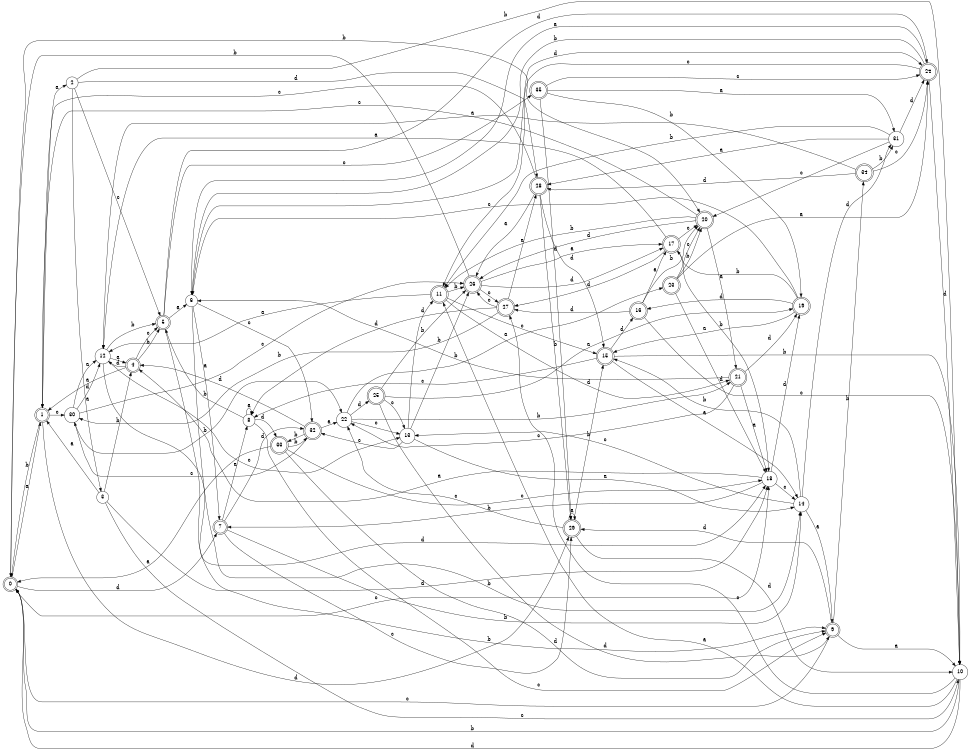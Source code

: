 digraph n29_9 {
__start0 [label="" shape="none"];

rankdir=LR;
size="8,5";

s0 [style="rounded,filled", color="black", fillcolor="white" shape="doublecircle", label="0"];
s1 [style="rounded,filled", color="black", fillcolor="white" shape="doublecircle", label="1"];
s2 [style="filled", color="black", fillcolor="white" shape="circle", label="2"];
s3 [style="filled", color="black", fillcolor="white" shape="circle", label="3"];
s4 [style="rounded,filled", color="black", fillcolor="white" shape="doublecircle", label="4"];
s5 [style="rounded,filled", color="black", fillcolor="white" shape="doublecircle", label="5"];
s6 [style="filled", color="black", fillcolor="white" shape="circle", label="6"];
s7 [style="rounded,filled", color="black", fillcolor="white" shape="doublecircle", label="7"];
s8 [style="filled", color="black", fillcolor="white" shape="circle", label="8"];
s9 [style="rounded,filled", color="black", fillcolor="white" shape="doublecircle", label="9"];
s10 [style="filled", color="black", fillcolor="white" shape="circle", label="10"];
s11 [style="rounded,filled", color="black", fillcolor="white" shape="doublecircle", label="11"];
s12 [style="filled", color="black", fillcolor="white" shape="circle", label="12"];
s13 [style="filled", color="black", fillcolor="white" shape="circle", label="13"];
s14 [style="filled", color="black", fillcolor="white" shape="circle", label="14"];
s15 [style="rounded,filled", color="black", fillcolor="white" shape="doublecircle", label="15"];
s16 [style="rounded,filled", color="black", fillcolor="white" shape="doublecircle", label="16"];
s17 [style="rounded,filled", color="black", fillcolor="white" shape="doublecircle", label="17"];
s18 [style="filled", color="black", fillcolor="white" shape="circle", label="18"];
s19 [style="rounded,filled", color="black", fillcolor="white" shape="doublecircle", label="19"];
s20 [style="rounded,filled", color="black", fillcolor="white" shape="doublecircle", label="20"];
s21 [style="rounded,filled", color="black", fillcolor="white" shape="doublecircle", label="21"];
s22 [style="filled", color="black", fillcolor="white" shape="circle", label="22"];
s23 [style="rounded,filled", color="black", fillcolor="white" shape="doublecircle", label="23"];
s24 [style="rounded,filled", color="black", fillcolor="white" shape="doublecircle", label="24"];
s25 [style="rounded,filled", color="black", fillcolor="white" shape="doublecircle", label="25"];
s26 [style="rounded,filled", color="black", fillcolor="white" shape="doublecircle", label="26"];
s27 [style="rounded,filled", color="black", fillcolor="white" shape="doublecircle", label="27"];
s28 [style="rounded,filled", color="black", fillcolor="white" shape="doublecircle", label="28"];
s29 [style="rounded,filled", color="black", fillcolor="white" shape="doublecircle", label="29"];
s30 [style="filled", color="black", fillcolor="white" shape="circle", label="30"];
s31 [style="filled", color="black", fillcolor="white" shape="circle", label="31"];
s32 [style="rounded,filled", color="black", fillcolor="white" shape="doublecircle", label="32"];
s33 [style="rounded,filled", color="black", fillcolor="white" shape="doublecircle", label="33"];
s34 [style="rounded,filled", color="black", fillcolor="white" shape="doublecircle", label="34"];
s35 [style="rounded,filled", color="black", fillcolor="white" shape="doublecircle", label="35"];
s0 -> s1 [label="a"];
s0 -> s20 [label="b"];
s0 -> s18 [label="c"];
s0 -> s7 [label="d"];
s1 -> s2 [label="a"];
s1 -> s0 [label="b"];
s1 -> s30 [label="c"];
s1 -> s29 [label="d"];
s2 -> s3 [label="a"];
s2 -> s10 [label="b"];
s2 -> s5 [label="c"];
s2 -> s28 [label="d"];
s3 -> s1 [label="a"];
s3 -> s4 [label="b"];
s3 -> s10 [label="c"];
s3 -> s18 [label="d"];
s4 -> s1 [label="a"];
s4 -> s5 [label="b"];
s4 -> s5 [label="c"];
s4 -> s12 [label="d"];
s5 -> s6 [label="a"];
s5 -> s9 [label="b"];
s5 -> s35 [label="c"];
s5 -> s24 [label="d"];
s6 -> s7 [label="a"];
s6 -> s14 [label="b"];
s6 -> s32 [label="c"];
s6 -> s24 [label="d"];
s7 -> s8 [label="a"];
s7 -> s14 [label="b"];
s7 -> s29 [label="c"];
s7 -> s32 [label="d"];
s8 -> s8 [label="a"];
s8 -> s5 [label="b"];
s8 -> s9 [label="c"];
s8 -> s33 [label="d"];
s9 -> s10 [label="a"];
s9 -> s34 [label="b"];
s9 -> s0 [label="c"];
s9 -> s29 [label="d"];
s10 -> s11 [label="a"];
s10 -> s0 [label="b"];
s10 -> s27 [label="c"];
s10 -> s0 [label="d"];
s11 -> s12 [label="a"];
s11 -> s26 [label="b"];
s11 -> s15 [label="c"];
s11 -> s21 [label="d"];
s12 -> s4 [label="a"];
s12 -> s5 [label="b"];
s12 -> s13 [label="c"];
s12 -> s18 [label="d"];
s13 -> s14 [label="a"];
s13 -> s26 [label="b"];
s13 -> s32 [label="c"];
s13 -> s11 [label="d"];
s14 -> s9 [label="a"];
s14 -> s15 [label="b"];
s14 -> s13 [label="c"];
s14 -> s31 [label="d"];
s15 -> s14 [label="a"];
s15 -> s10 [label="b"];
s15 -> s8 [label="c"];
s15 -> s16 [label="d"];
s16 -> s17 [label="a"];
s16 -> s20 [label="b"];
s16 -> s10 [label="c"];
s16 -> s27 [label="d"];
s17 -> s12 [label="a"];
s17 -> s18 [label="b"];
s17 -> s20 [label="c"];
s17 -> s27 [label="d"];
s18 -> s4 [label="a"];
s18 -> s7 [label="b"];
s18 -> s14 [label="c"];
s18 -> s19 [label="d"];
s19 -> s15 [label="a"];
s19 -> s17 [label="b"];
s19 -> s6 [label="c"];
s19 -> s16 [label="d"];
s20 -> s21 [label="a"];
s20 -> s11 [label="b"];
s20 -> s1 [label="c"];
s20 -> s26 [label="d"];
s21 -> s18 [label="a"];
s21 -> s6 [label="b"];
s21 -> s22 [label="c"];
s21 -> s19 [label="d"];
s22 -> s23 [label="a"];
s22 -> s21 [label="b"];
s22 -> s13 [label="c"];
s22 -> s25 [label="d"];
s23 -> s24 [label="a"];
s23 -> s20 [label="b"];
s23 -> s20 [label="c"];
s23 -> s18 [label="d"];
s24 -> s6 [label="a"];
s24 -> s6 [label="b"];
s24 -> s11 [label="c"];
s24 -> s10 [label="d"];
s25 -> s19 [label="a"];
s25 -> s26 [label="b"];
s25 -> s13 [label="c"];
s25 -> s9 [label="d"];
s26 -> s17 [label="a"];
s26 -> s0 [label="b"];
s26 -> s27 [label="c"];
s26 -> s17 [label="d"];
s27 -> s28 [label="a"];
s27 -> s30 [label="b"];
s27 -> s26 [label="c"];
s27 -> s8 [label="d"];
s28 -> s26 [label="a"];
s28 -> s29 [label="b"];
s28 -> s1 [label="c"];
s28 -> s15 [label="d"];
s29 -> s29 [label="a"];
s29 -> s15 [label="b"];
s29 -> s22 [label="c"];
s29 -> s10 [label="d"];
s30 -> s12 [label="a"];
s30 -> s22 [label="b"];
s30 -> s26 [label="c"];
s30 -> s12 [label="d"];
s31 -> s28 [label="a"];
s31 -> s11 [label="b"];
s31 -> s20 [label="c"];
s31 -> s24 [label="d"];
s32 -> s22 [label="a"];
s32 -> s33 [label="b"];
s32 -> s30 [label="c"];
s32 -> s4 [label="d"];
s33 -> s0 [label="a"];
s33 -> s32 [label="b"];
s33 -> s18 [label="c"];
s33 -> s9 [label="d"];
s34 -> s12 [label="a"];
s34 -> s31 [label="b"];
s34 -> s24 [label="c"];
s34 -> s28 [label="d"];
s35 -> s31 [label="a"];
s35 -> s19 [label="b"];
s35 -> s24 [label="c"];
s35 -> s29 [label="d"];

}